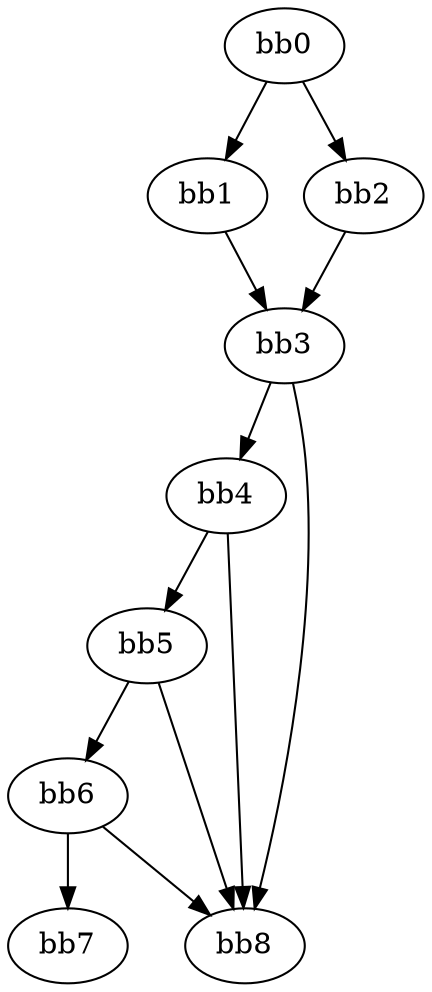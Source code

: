 digraph {
    0 [ label = "bb0\l" ]
    1 [ label = "bb1\l" ]
    2 [ label = "bb2\l" ]
    3 [ label = "bb3\l" ]
    4 [ label = "bb4\l" ]
    5 [ label = "bb5\l" ]
    6 [ label = "bb6\l" ]
    7 [ label = "bb7\l" ]
    8 [ label = "bb8\l" ]
    0 -> 1 [ ]
    0 -> 2 [ ]
    1 -> 3 [ ]
    2 -> 3 [ ]
    3 -> 4 [ ]
    3 -> 8 [ ]
    4 -> 5 [ ]
    4 -> 8 [ ]
    5 -> 6 [ ]
    5 -> 8 [ ]
    6 -> 7 [ ]
    6 -> 8 [ ]
}


